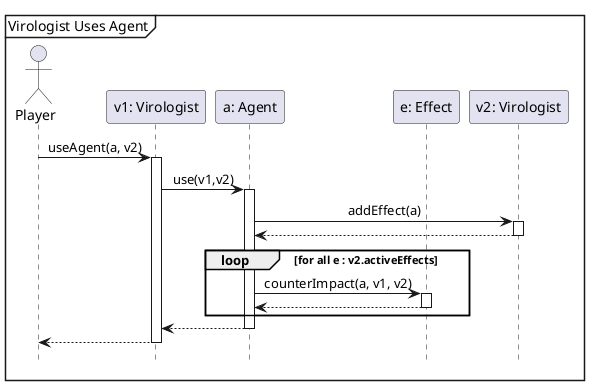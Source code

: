 @startuml
'https://plantuml.com/sequence-diagram
hide footbox
skinparam sequenceMessageAlign center
mainframe Virologist Uses Agent

actor Player
participant "v1: Virologist" as v1
participant "a: Agent" as a
participant "e: Effect" as e
participant "v2: Virologist" as v2

Player -> v1 ++: useAgent(a, v2)
    v1 -> a ++: use(v1,v2)
        a -> v2 ++: addEffect(a)
        return
        loop for all e : v2.activeEffects
            a -> e ++: counterImpact(a, v1, v2)
            return
        end
    return
return


@enduml